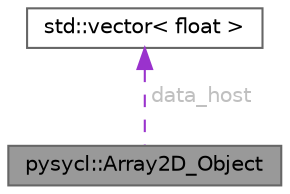 digraph "pysycl::Array2D_Object"
{
 // INTERACTIVE_SVG=YES
 // LATEX_PDF_SIZE
  bgcolor="transparent";
  edge [fontname=Helvetica,fontsize=10,labelfontname=Helvetica,labelfontsize=10];
  node [fontname=Helvetica,fontsize=10,shape=box,height=0.2,width=0.4];
  Node1 [id="Node000001",label="pysycl::Array2D_Object",height=0.2,width=0.4,color="gray40", fillcolor="grey60", style="filled", fontcolor="black",tooltip="Class defining a 2D array for use in PySYCL."];
  Node2 -> Node1 [id="edge1_Node000001_Node000002",dir="back",color="darkorchid3",style="dashed",tooltip=" ",label=" data_host",fontcolor="grey" ];
  Node2 [id="Node000002",label="std::vector\< float \>",height=0.2,width=0.4,color="gray40", fillcolor="white", style="filled",tooltip=" "];
}
